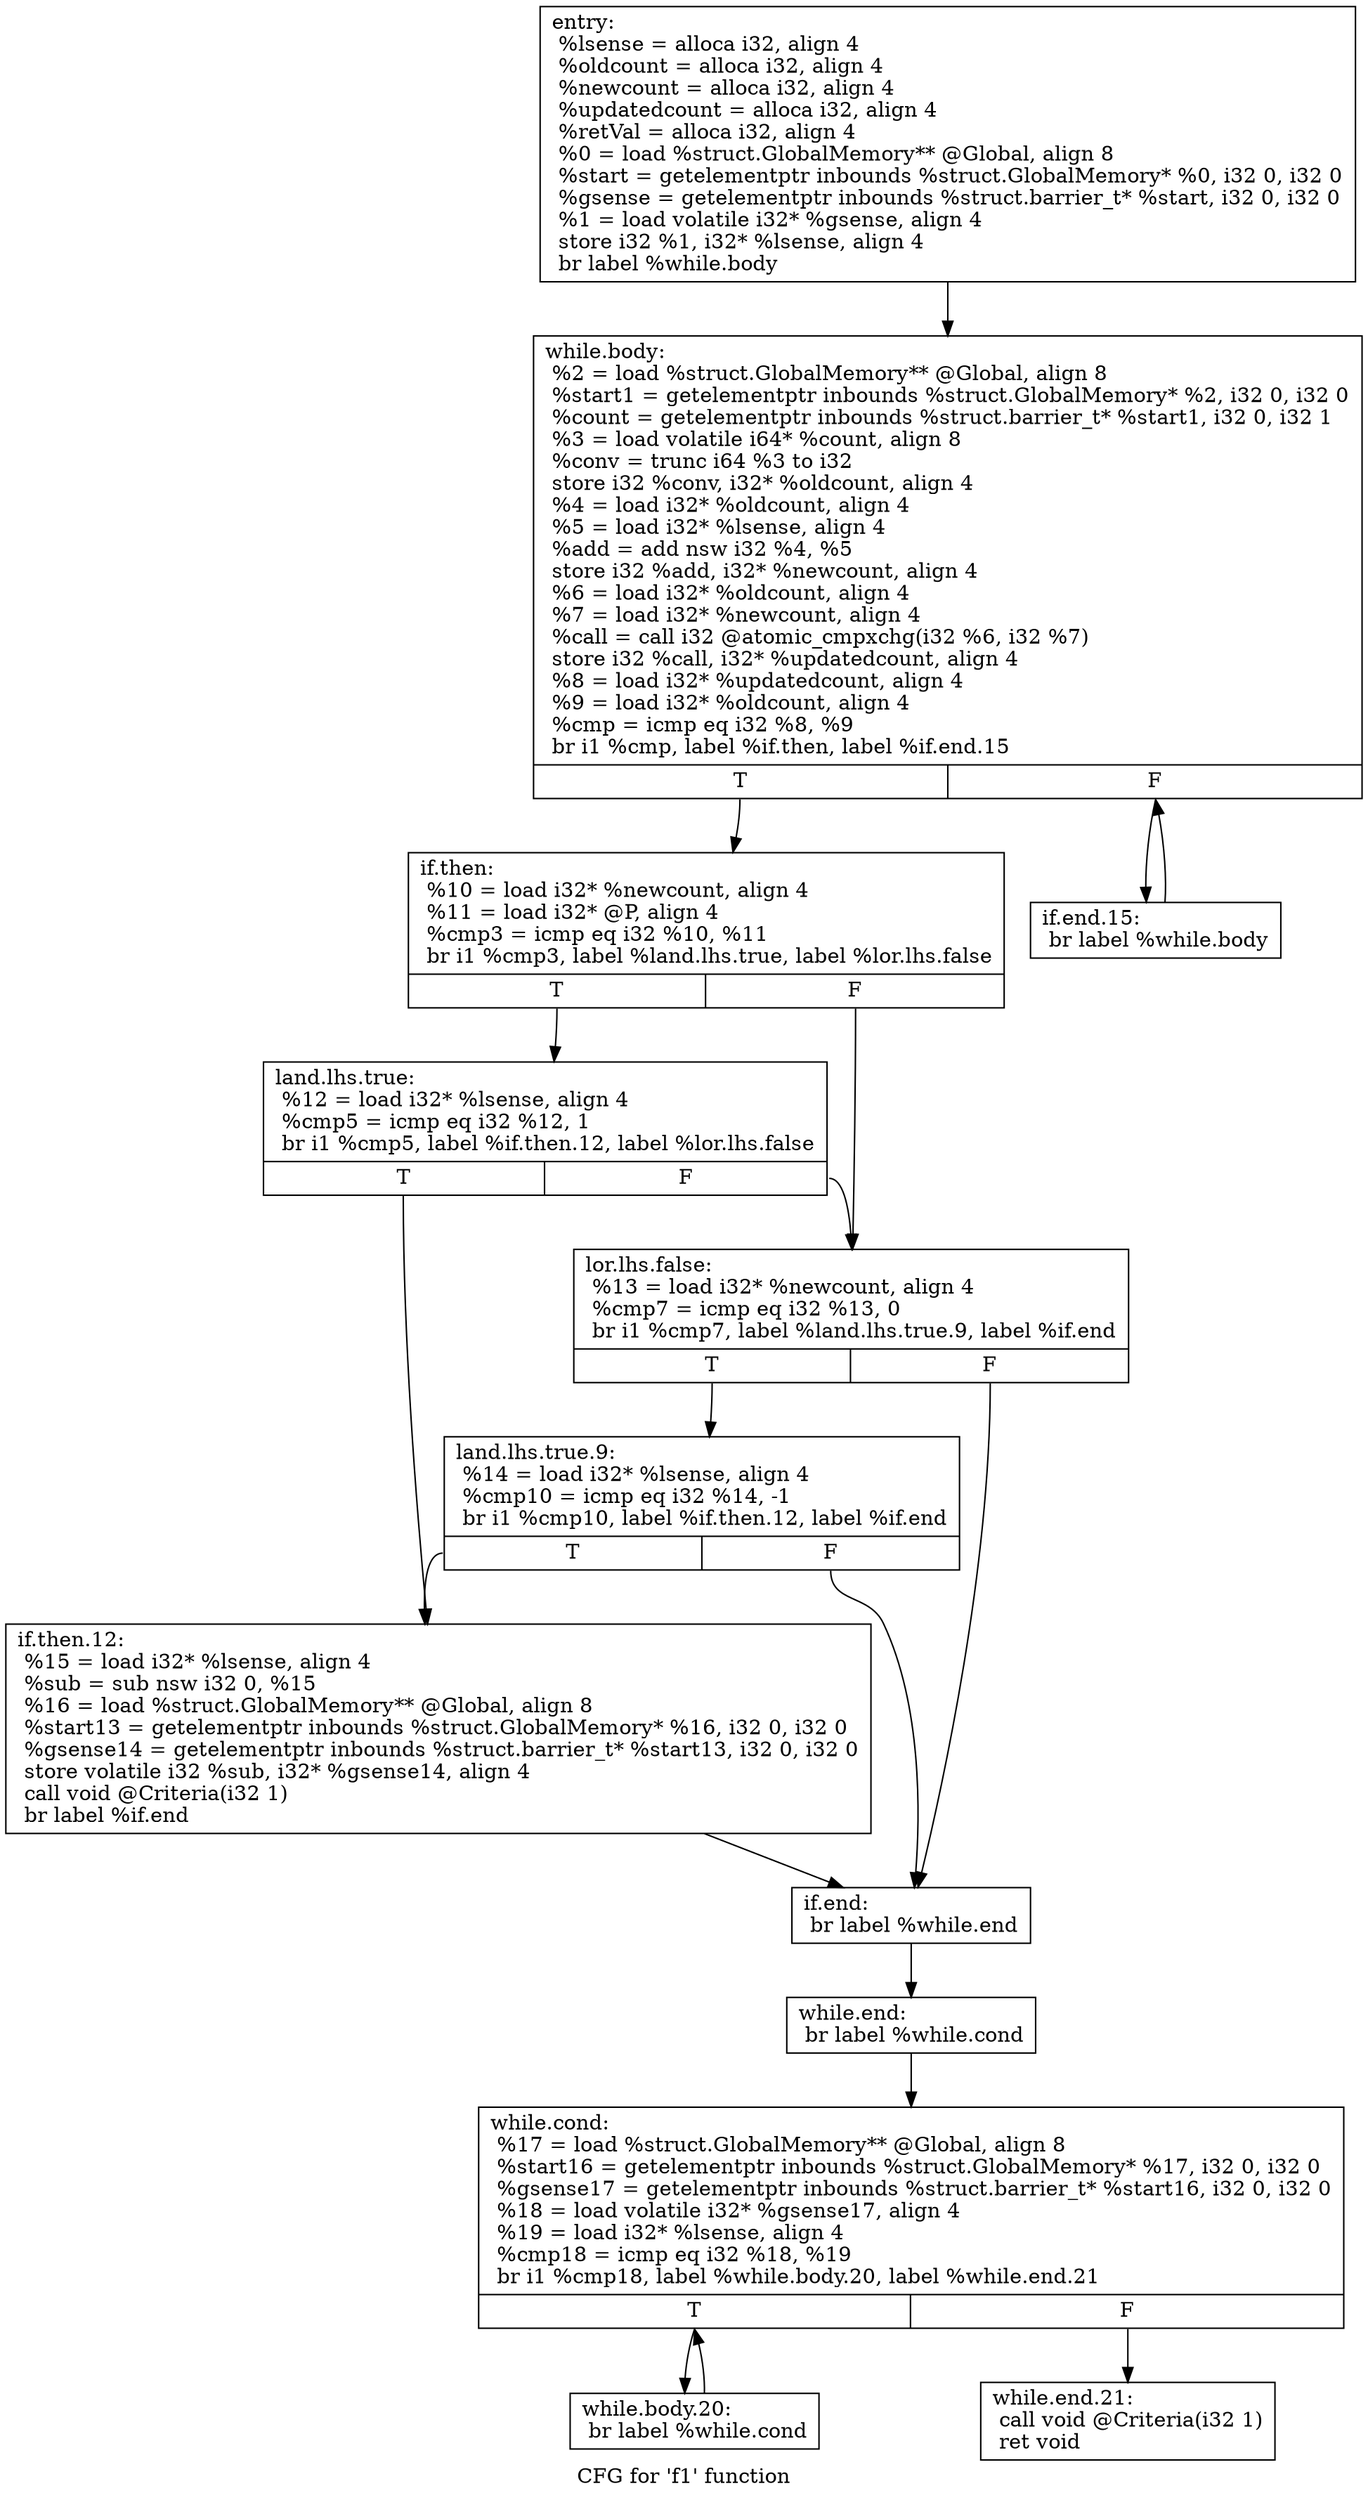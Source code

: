 digraph "CFG for 'f1' function" {
	label="CFG for 'f1' function";

	Node0x5e931d0 [shape=record,label="{entry:\l  %lsense = alloca i32, align 4\l  %oldcount = alloca i32, align 4\l  %newcount = alloca i32, align 4\l  %updatedcount = alloca i32, align 4\l  %retVal = alloca i32, align 4\l  %0 = load %struct.GlobalMemory** @Global, align 8\l  %start = getelementptr inbounds %struct.GlobalMemory* %0, i32 0, i32 0\l  %gsense = getelementptr inbounds %struct.barrier_t* %start, i32 0, i32 0\l  %1 = load volatile i32* %gsense, align 4\l  store i32 %1, i32* %lsense, align 4\l  br label %while.body\l}"];
	Node0x5e931d0 -> Node0x5e950e0;
	Node0x5e950e0 [shape=record,label="{while.body:                                       \l  %2 = load %struct.GlobalMemory** @Global, align 8\l  %start1 = getelementptr inbounds %struct.GlobalMemory* %2, i32 0, i32 0\l  %count = getelementptr inbounds %struct.barrier_t* %start1, i32 0, i32 1\l  %3 = load volatile i64* %count, align 8\l  %conv = trunc i64 %3 to i32\l  store i32 %conv, i32* %oldcount, align 4\l  %4 = load i32* %oldcount, align 4\l  %5 = load i32* %lsense, align 4\l  %add = add nsw i32 %4, %5\l  store i32 %add, i32* %newcount, align 4\l  %6 = load i32* %oldcount, align 4\l  %7 = load i32* %newcount, align 4\l  %call = call i32 @atomic_cmpxchg(i32 %6, i32 %7)\l  store i32 %call, i32* %updatedcount, align 4\l  %8 = load i32* %updatedcount, align 4\l  %9 = load i32* %oldcount, align 4\l  %cmp = icmp eq i32 %8, %9\l  br i1 %cmp, label %if.then, label %if.end.15\l|{<s0>T|<s1>F}}"];
	Node0x5e950e0:s0 -> Node0x5e95130;
	Node0x5e950e0:s1 -> Node0x5e95310;
	Node0x5e95130 [shape=record,label="{if.then:                                          \l  %10 = load i32* %newcount, align 4\l  %11 = load i32* @P, align 4\l  %cmp3 = icmp eq i32 %10, %11\l  br i1 %cmp3, label %land.lhs.true, label %lor.lhs.false\l|{<s0>T|<s1>F}}"];
	Node0x5e95130:s0 -> Node0x5e95180;
	Node0x5e95130:s1 -> Node0x5e951d0;
	Node0x5e95180 [shape=record,label="{land.lhs.true:                                    \l  %12 = load i32* %lsense, align 4\l  %cmp5 = icmp eq i32 %12, 1\l  br i1 %cmp5, label %if.then.12, label %lor.lhs.false\l|{<s0>T|<s1>F}}"];
	Node0x5e95180:s0 -> Node0x5e95270;
	Node0x5e95180:s1 -> Node0x5e951d0;
	Node0x5e951d0 [shape=record,label="{lor.lhs.false:                                    \l  %13 = load i32* %newcount, align 4\l  %cmp7 = icmp eq i32 %13, 0\l  br i1 %cmp7, label %land.lhs.true.9, label %if.end\l|{<s0>T|<s1>F}}"];
	Node0x5e951d0:s0 -> Node0x5e95220;
	Node0x5e951d0:s1 -> Node0x5e952c0;
	Node0x5e95220 [shape=record,label="{land.lhs.true.9:                                  \l  %14 = load i32* %lsense, align 4\l  %cmp10 = icmp eq i32 %14, -1\l  br i1 %cmp10, label %if.then.12, label %if.end\l|{<s0>T|<s1>F}}"];
	Node0x5e95220:s0 -> Node0x5e95270;
	Node0x5e95220:s1 -> Node0x5e952c0;
	Node0x5e95270 [shape=record,label="{if.then.12:                                       \l  %15 = load i32* %lsense, align 4\l  %sub = sub nsw i32 0, %15\l  %16 = load %struct.GlobalMemory** @Global, align 8\l  %start13 = getelementptr inbounds %struct.GlobalMemory* %16, i32 0, i32 0\l  %gsense14 = getelementptr inbounds %struct.barrier_t* %start13, i32 0, i32 0\l  store volatile i32 %sub, i32* %gsense14, align 4\l  call void @Criteria(i32 1)\l  br label %if.end\l}"];
	Node0x5e95270 -> Node0x5e952c0;
	Node0x5e952c0 [shape=record,label="{if.end:                                           \l  br label %while.end\l}"];
	Node0x5e952c0 -> Node0x5e95360;
	Node0x5e95310 [shape=record,label="{if.end.15:                                        \l  br label %while.body\l}"];
	Node0x5e95310 -> Node0x5e950e0;
	Node0x5e95360 [shape=record,label="{while.end:                                        \l  br label %while.cond\l}"];
	Node0x5e95360 -> Node0x5e953b0;
	Node0x5e953b0 [shape=record,label="{while.cond:                                       \l  %17 = load %struct.GlobalMemory** @Global, align 8\l  %start16 = getelementptr inbounds %struct.GlobalMemory* %17, i32 0, i32 0\l  %gsense17 = getelementptr inbounds %struct.barrier_t* %start16, i32 0, i32 0\l  %18 = load volatile i32* %gsense17, align 4\l  %19 = load i32* %lsense, align 4\l  %cmp18 = icmp eq i32 %18, %19\l  br i1 %cmp18, label %while.body.20, label %while.end.21\l|{<s0>T|<s1>F}}"];
	Node0x5e953b0:s0 -> Node0x5e95400;
	Node0x5e953b0:s1 -> Node0x5e95450;
	Node0x5e95400 [shape=record,label="{while.body.20:                                    \l  br label %while.cond\l}"];
	Node0x5e95400 -> Node0x5e953b0;
	Node0x5e95450 [shape=record,label="{while.end.21:                                     \l  call void @Criteria(i32 1)\l  ret void\l}"];
}
